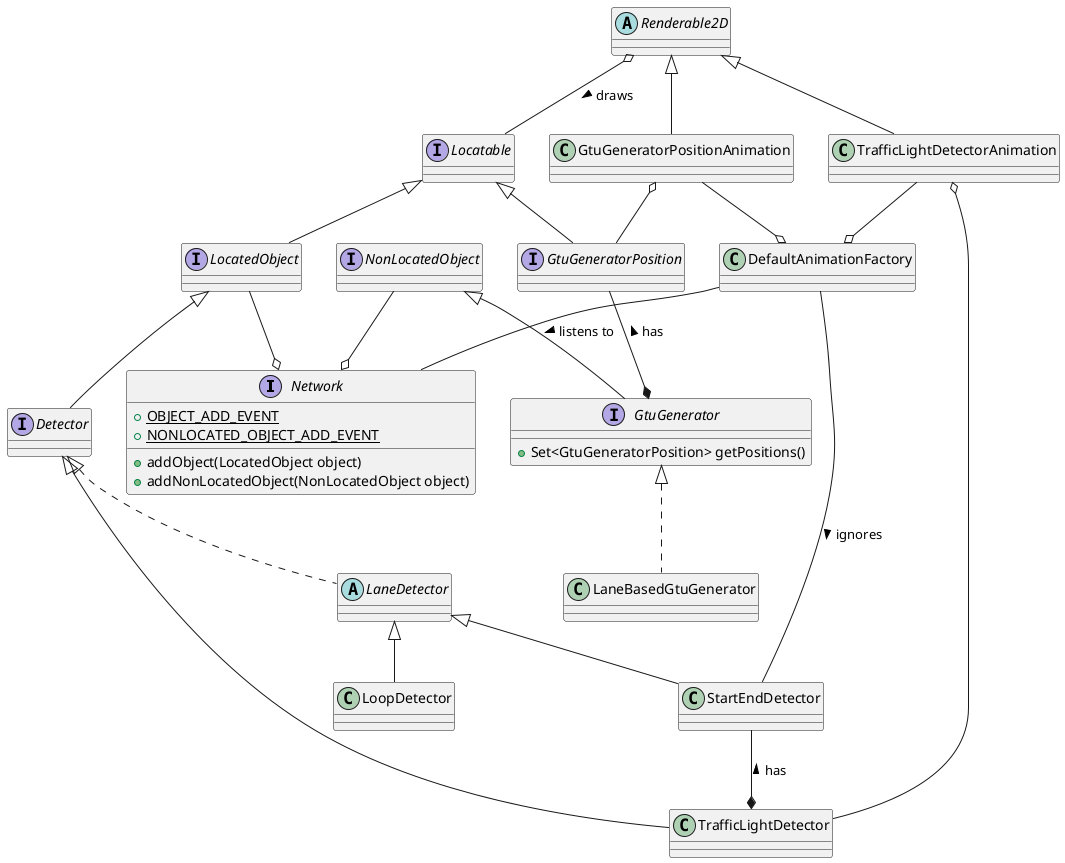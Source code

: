 @startuml

interface Network {
    + {static} OBJECT_ADD_EVENT
    + {static} NONLOCATED_OBJECT_ADD_EVENT
	+ addObject(LocatedObject object)
	+ addNonLocatedObject(NonLocatedObject object)
}

abstract class Renderable2D {}
Renderable2D o-- Locatable: draws >

interface Locatable {}

interface LocatedObject extends Locatable {}
LocatedObject --o Network 

interface Detector extends LocatedObject {}

class TrafficLightDetector extends Detector {}

abstract class LaneDetector implements Detector {}

class StartEndDetector extends LaneDetector {}
StartEndDetector --* TrafficLightDetector: < has

class LoopDetector extends LaneDetector {}

interface NonLocatedObject {}
NonLocatedObject --o Network 

interface GtuGenerator extends NonLocatedObject {
    + Set<GtuGeneratorPosition> getPositions()
}

interface GtuGeneratorPosition extends Locatable {}
GtuGeneratorPosition --* GtuGenerator: < has

class LaneBasedGtuGenerator implements GtuGenerator {}

class DefaultAnimationFactory
DefaultAnimationFactory -- Network: listens to >
DefaultAnimationFactory -- StartEndDetector: ignores >

class TrafficLightDetectorAnimation extends Renderable2D
TrafficLightDetectorAnimation --o DefaultAnimationFactory
TrafficLightDetectorAnimation o-- TrafficLightDetector

class GtuGeneratorPositionAnimation extends Renderable2D
GtuGeneratorPositionAnimation --o DefaultAnimationFactory
GtuGeneratorPositionAnimation o-- GtuGeneratorPosition

@enduml